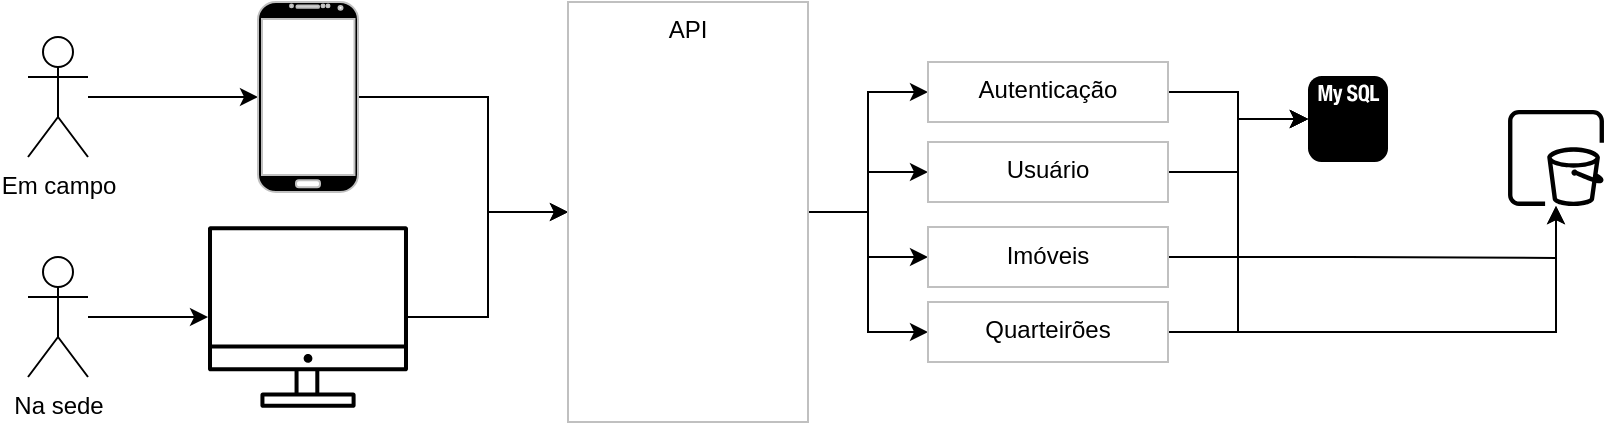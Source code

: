 <mxfile version="21.3.6" type="github">
  <diagram name="Página-1" id="iNaVJ4ki2ZXxPQHuFq8B">
    <mxGraphModel dx="2099" dy="779" grid="1" gridSize="10" guides="1" tooltips="1" connect="1" arrows="1" fold="1" page="1" pageScale="1" pageWidth="827" pageHeight="1169" math="0" shadow="0">
      <root>
        <mxCell id="0" />
        <mxCell id="1" parent="0" />
        <mxCell id="kQsGSucea-r5Y_LSZo7t-3" value="" style="edgeStyle=orthogonalEdgeStyle;rounded=0;orthogonalLoop=1;jettySize=auto;html=1;" parent="1" source="kQsGSucea-r5Y_LSZo7t-1" target="kQsGSucea-r5Y_LSZo7t-4" edge="1">
          <mxGeometry relative="1" as="geometry">
            <mxPoint x="-685" y="67.5" as="targetPoint" />
          </mxGeometry>
        </mxCell>
        <mxCell id="kQsGSucea-r5Y_LSZo7t-1" value="Em campo&lt;br&gt;" style="shape=umlActor;verticalLabelPosition=bottom;verticalAlign=top;html=1;outlineConnect=0;" parent="1" vertex="1">
          <mxGeometry x="-810" y="37.5" width="30" height="60" as="geometry" />
        </mxCell>
        <mxCell id="kQsGSucea-r5Y_LSZo7t-19" style="edgeStyle=orthogonalEdgeStyle;rounded=0;orthogonalLoop=1;jettySize=auto;html=1;entryX=0;entryY=0.5;entryDx=0;entryDy=0;" parent="1" source="kQsGSucea-r5Y_LSZo7t-4" target="kQsGSucea-r5Y_LSZo7t-14" edge="1">
          <mxGeometry relative="1" as="geometry">
            <Array as="points">
              <mxPoint x="-580" y="67.5" />
              <mxPoint x="-580" y="125.5" />
            </Array>
          </mxGeometry>
        </mxCell>
        <mxCell id="kQsGSucea-r5Y_LSZo7t-4" value="" style="verticalLabelPosition=bottom;verticalAlign=top;html=1;shadow=0;dashed=0;strokeWidth=1;shape=mxgraph.android.phone2;strokeColor=#c0c0c0;fillColor=#000000;" parent="1" vertex="1">
          <mxGeometry x="-695" y="20" width="50" height="95" as="geometry" />
        </mxCell>
        <mxCell id="kQsGSucea-r5Y_LSZo7t-8" style="edgeStyle=orthogonalEdgeStyle;rounded=0;orthogonalLoop=1;jettySize=auto;html=1;" parent="1" source="kQsGSucea-r5Y_LSZo7t-5" target="kQsGSucea-r5Y_LSZo7t-6" edge="1">
          <mxGeometry relative="1" as="geometry" />
        </mxCell>
        <mxCell id="kQsGSucea-r5Y_LSZo7t-5" value="Na sede&lt;br&gt;" style="shape=umlActor;verticalLabelPosition=bottom;verticalAlign=top;html=1;outlineConnect=0;" parent="1" vertex="1">
          <mxGeometry x="-810" y="147.5" width="30" height="60" as="geometry" />
        </mxCell>
        <mxCell id="kQsGSucea-r5Y_LSZo7t-18" style="edgeStyle=orthogonalEdgeStyle;rounded=0;orthogonalLoop=1;jettySize=auto;html=1;entryX=0;entryY=0.5;entryDx=0;entryDy=0;" parent="1" source="kQsGSucea-r5Y_LSZo7t-6" target="kQsGSucea-r5Y_LSZo7t-14" edge="1">
          <mxGeometry relative="1" as="geometry">
            <Array as="points">
              <mxPoint x="-580" y="177.5" />
              <mxPoint x="-580" y="125.5" />
            </Array>
          </mxGeometry>
        </mxCell>
        <mxCell id="kQsGSucea-r5Y_LSZo7t-6" value="" style="sketch=0;outlineConnect=0;gradientColor=none;fontColor=#545B64;strokeColor=none;fillColor=#000000;dashed=0;verticalLabelPosition=bottom;verticalAlign=top;align=center;html=1;fontSize=12;fontStyle=0;aspect=fixed;shape=mxgraph.aws4.illustration_desktop;pointerEvents=1" parent="1" vertex="1">
          <mxGeometry x="-720" y="132" width="100" height="91" as="geometry" />
        </mxCell>
        <mxCell id="kQsGSucea-r5Y_LSZo7t-22" value="" style="edgeStyle=orthogonalEdgeStyle;rounded=0;orthogonalLoop=1;jettySize=auto;html=1;entryX=0;entryY=0.5;entryDx=0;entryDy=0;" parent="1" source="kQsGSucea-r5Y_LSZo7t-14" target="kQsGSucea-r5Y_LSZo7t-21" edge="1">
          <mxGeometry relative="1" as="geometry" />
        </mxCell>
        <mxCell id="0ufJtWn4vhR0eOMiRvcI-3" style="edgeStyle=orthogonalEdgeStyle;rounded=0;orthogonalLoop=1;jettySize=auto;html=1;entryX=0;entryY=0.5;entryDx=0;entryDy=0;" edge="1" parent="1" source="kQsGSucea-r5Y_LSZo7t-14" target="0ufJtWn4vhR0eOMiRvcI-4">
          <mxGeometry relative="1" as="geometry">
            <mxPoint x="-360" y="27.5" as="targetPoint" />
          </mxGeometry>
        </mxCell>
        <mxCell id="0ufJtWn4vhR0eOMiRvcI-6" style="edgeStyle=orthogonalEdgeStyle;rounded=0;orthogonalLoop=1;jettySize=auto;html=1;" edge="1" parent="1" source="kQsGSucea-r5Y_LSZo7t-14" target="0ufJtWn4vhR0eOMiRvcI-7">
          <mxGeometry relative="1" as="geometry">
            <mxPoint x="-360" y="27.5" as="targetPoint" />
          </mxGeometry>
        </mxCell>
        <mxCell id="0ufJtWn4vhR0eOMiRvcI-10" style="edgeStyle=orthogonalEdgeStyle;rounded=0;orthogonalLoop=1;jettySize=auto;html=1;entryX=0;entryY=0.5;entryDx=0;entryDy=0;" edge="1" parent="1" source="kQsGSucea-r5Y_LSZo7t-14" target="0ufJtWn4vhR0eOMiRvcI-9">
          <mxGeometry relative="1" as="geometry" />
        </mxCell>
        <mxCell id="kQsGSucea-r5Y_LSZo7t-14" value="API&lt;br&gt;" style="whiteSpace=wrap;html=1;verticalAlign=top;strokeColor=#c0c0c0;shadow=0;dashed=0;strokeWidth=1;" parent="1" vertex="1">
          <mxGeometry x="-540" y="20" width="120" height="210" as="geometry" />
        </mxCell>
        <mxCell id="0ufJtWn4vhR0eOMiRvcI-17" style="edgeStyle=orthogonalEdgeStyle;rounded=0;orthogonalLoop=1;jettySize=auto;html=1;entryX=0;entryY=0.5;entryDx=0;entryDy=0;entryPerimeter=0;" edge="1" parent="1" source="kQsGSucea-r5Y_LSZo7t-21" target="0ufJtWn4vhR0eOMiRvcI-12">
          <mxGeometry relative="1" as="geometry" />
        </mxCell>
        <mxCell id="kQsGSucea-r5Y_LSZo7t-21" value="Autenticação" style="whiteSpace=wrap;html=1;verticalAlign=top;strokeColor=#c0c0c0;shadow=0;dashed=0;strokeWidth=1;" parent="1" vertex="1">
          <mxGeometry x="-360" y="50" width="120" height="30" as="geometry" />
        </mxCell>
        <mxCell id="0ufJtWn4vhR0eOMiRvcI-15" style="edgeStyle=orthogonalEdgeStyle;rounded=0;orthogonalLoop=1;jettySize=auto;html=1;entryX=0;entryY=0.5;entryDx=0;entryDy=0;entryPerimeter=0;" edge="1" parent="1" source="0ufJtWn4vhR0eOMiRvcI-4" target="0ufJtWn4vhR0eOMiRvcI-12">
          <mxGeometry relative="1" as="geometry" />
        </mxCell>
        <mxCell id="0ufJtWn4vhR0eOMiRvcI-4" value="Usuário" style="whiteSpace=wrap;html=1;verticalAlign=top;strokeColor=#c0c0c0;shadow=0;dashed=0;strokeWidth=1;" vertex="1" parent="1">
          <mxGeometry x="-360" y="90" width="120" height="30" as="geometry" />
        </mxCell>
        <mxCell id="0ufJtWn4vhR0eOMiRvcI-14" style="edgeStyle=orthogonalEdgeStyle;rounded=0;orthogonalLoop=1;jettySize=auto;html=1;entryX=0;entryY=0.5;entryDx=0;entryDy=0;entryPerimeter=0;" edge="1" parent="1" source="0ufJtWn4vhR0eOMiRvcI-7" target="0ufJtWn4vhR0eOMiRvcI-12">
          <mxGeometry relative="1" as="geometry" />
        </mxCell>
        <mxCell id="0ufJtWn4vhR0eOMiRvcI-19" style="edgeStyle=orthogonalEdgeStyle;rounded=0;orthogonalLoop=1;jettySize=auto;html=1;" edge="1" parent="1" source="0ufJtWn4vhR0eOMiRvcI-7" target="0ufJtWn4vhR0eOMiRvcI-18">
          <mxGeometry relative="1" as="geometry">
            <Array as="points">
              <mxPoint x="-150" y="148" />
              <mxPoint x="-61" y="148" />
            </Array>
          </mxGeometry>
        </mxCell>
        <mxCell id="0ufJtWn4vhR0eOMiRvcI-7" value="Imóveis" style="whiteSpace=wrap;html=1;verticalAlign=top;strokeColor=#c0c0c0;shadow=0;dashed=0;strokeWidth=1;" vertex="1" parent="1">
          <mxGeometry x="-360" y="132.5" width="120" height="30" as="geometry" />
        </mxCell>
        <mxCell id="0ufJtWn4vhR0eOMiRvcI-13" style="edgeStyle=orthogonalEdgeStyle;rounded=0;orthogonalLoop=1;jettySize=auto;html=1;entryX=0;entryY=0.5;entryDx=0;entryDy=0;entryPerimeter=0;" edge="1" parent="1" source="0ufJtWn4vhR0eOMiRvcI-9" target="0ufJtWn4vhR0eOMiRvcI-12">
          <mxGeometry relative="1" as="geometry" />
        </mxCell>
        <mxCell id="0ufJtWn4vhR0eOMiRvcI-20" style="edgeStyle=orthogonalEdgeStyle;rounded=0;orthogonalLoop=1;jettySize=auto;html=1;" edge="1" parent="1" source="0ufJtWn4vhR0eOMiRvcI-9" target="0ufJtWn4vhR0eOMiRvcI-18">
          <mxGeometry relative="1" as="geometry" />
        </mxCell>
        <mxCell id="0ufJtWn4vhR0eOMiRvcI-9" value="Quarteirões" style="whiteSpace=wrap;html=1;verticalAlign=top;strokeColor=#c0c0c0;shadow=0;dashed=0;strokeWidth=1;" vertex="1" parent="1">
          <mxGeometry x="-360" y="170" width="120" height="30" as="geometry" />
        </mxCell>
        <mxCell id="0ufJtWn4vhR0eOMiRvcI-12" value="" style="outlineConnect=0;dashed=0;verticalLabelPosition=bottom;verticalAlign=top;align=center;html=1;shape=mxgraph.aws3.mysql_db_instance_2;fillColor=#000000;gradientColor=none;" vertex="1" parent="1">
          <mxGeometry x="-170" y="57" width="40" height="43" as="geometry" />
        </mxCell>
        <mxCell id="0ufJtWn4vhR0eOMiRvcI-18" value="" style="sketch=0;outlineConnect=0;fontColor=#232F3E;gradientColor=none;fillColor=#000000;strokeColor=none;dashed=0;verticalLabelPosition=bottom;verticalAlign=top;align=center;html=1;fontSize=12;fontStyle=0;aspect=fixed;pointerEvents=1;shape=mxgraph.aws4.opensearch_service_ultrawarm_node;" vertex="1" parent="1">
          <mxGeometry x="-70" y="74" width="48" height="48" as="geometry" />
        </mxCell>
      </root>
    </mxGraphModel>
  </diagram>
</mxfile>
